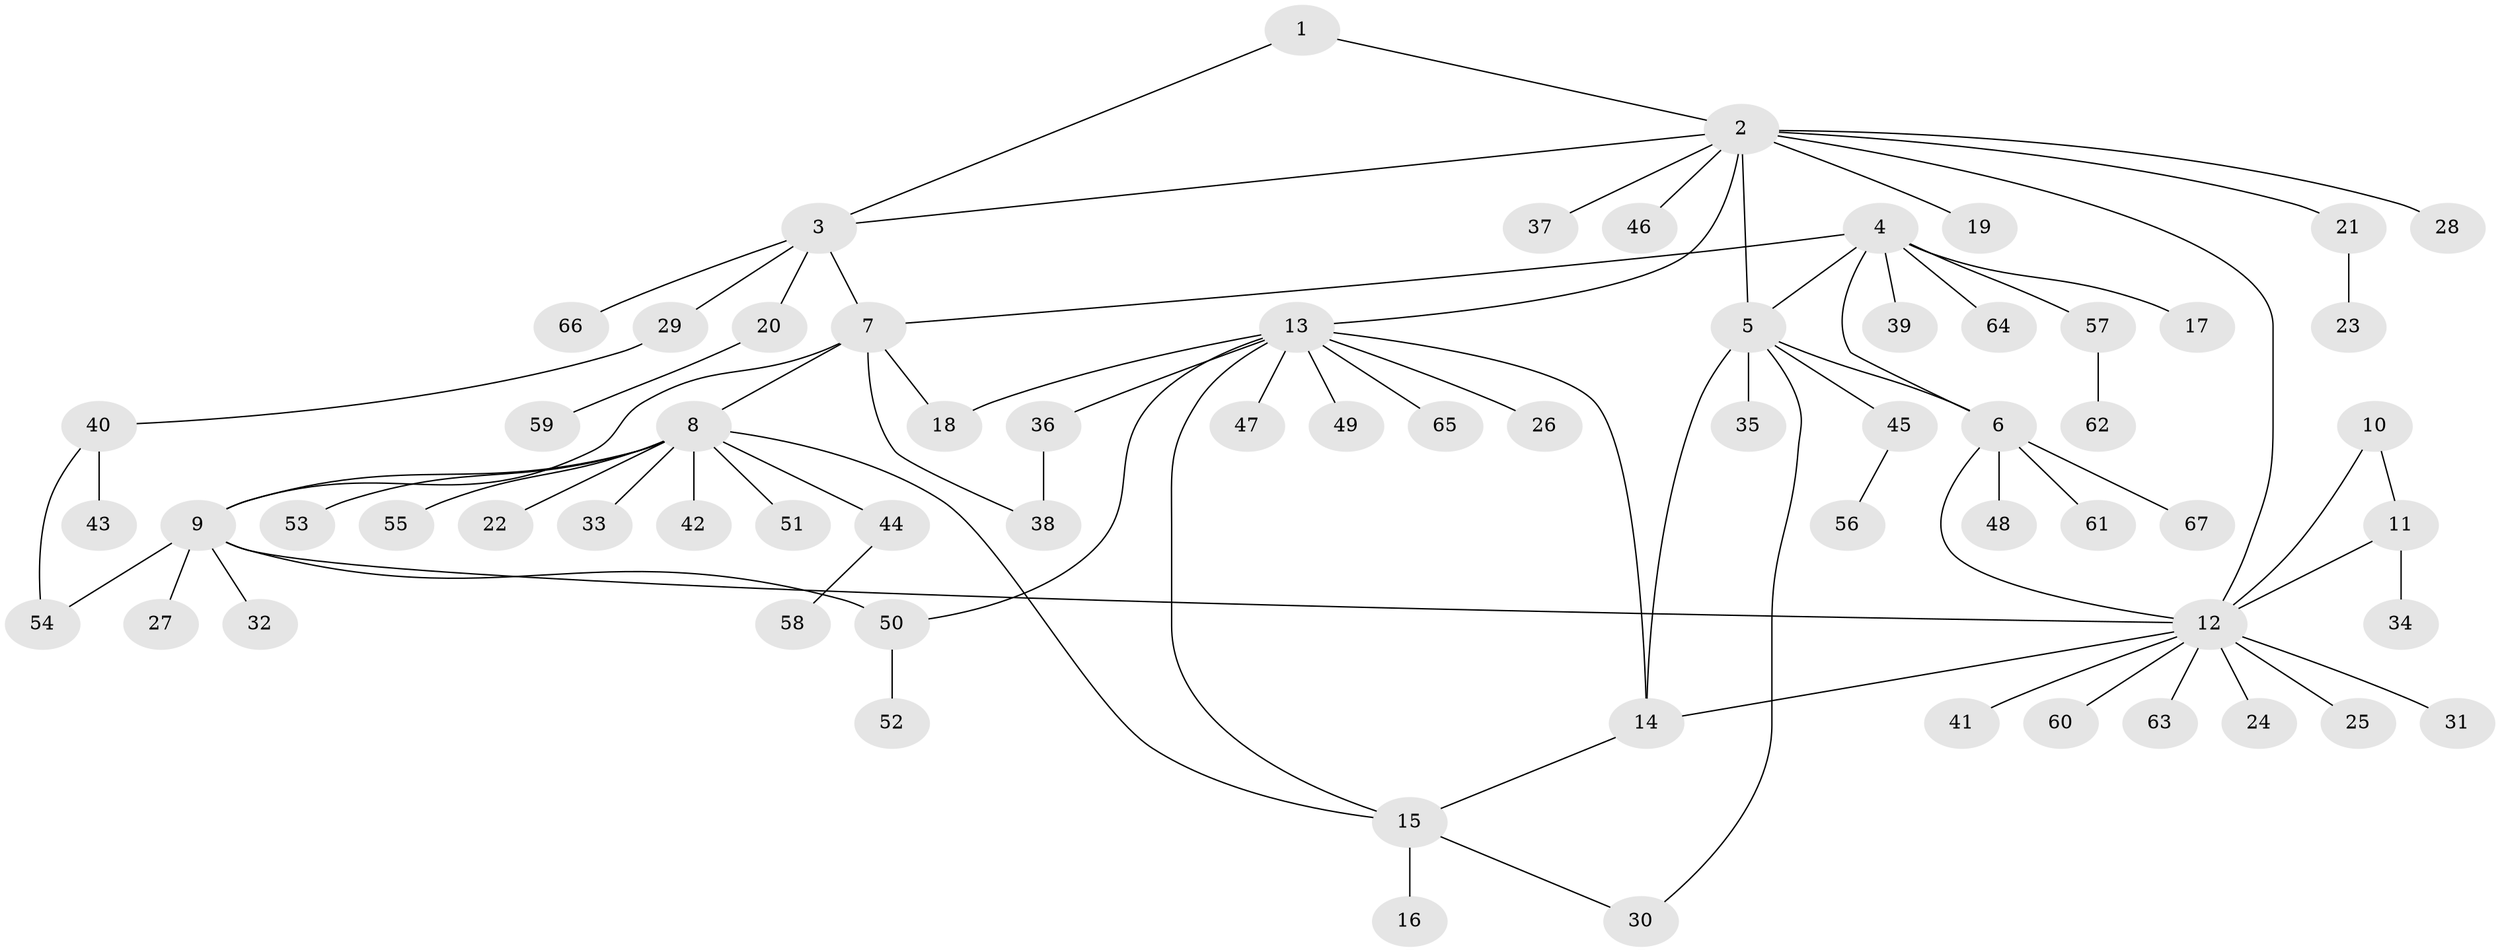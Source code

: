 // coarse degree distribution, {1: 0.7115384615384616, 13: 0.019230769230769232, 10: 0.057692307692307696, 9: 0.019230769230769232, 8: 0.038461538461538464, 2: 0.11538461538461539, 6: 0.019230769230769232, 3: 0.019230769230769232}
// Generated by graph-tools (version 1.1) at 2025/24/03/03/25 07:24:13]
// undirected, 67 vertices, 82 edges
graph export_dot {
graph [start="1"]
  node [color=gray90,style=filled];
  1;
  2;
  3;
  4;
  5;
  6;
  7;
  8;
  9;
  10;
  11;
  12;
  13;
  14;
  15;
  16;
  17;
  18;
  19;
  20;
  21;
  22;
  23;
  24;
  25;
  26;
  27;
  28;
  29;
  30;
  31;
  32;
  33;
  34;
  35;
  36;
  37;
  38;
  39;
  40;
  41;
  42;
  43;
  44;
  45;
  46;
  47;
  48;
  49;
  50;
  51;
  52;
  53;
  54;
  55;
  56;
  57;
  58;
  59;
  60;
  61;
  62;
  63;
  64;
  65;
  66;
  67;
  1 -- 2;
  1 -- 3;
  2 -- 3;
  2 -- 5;
  2 -- 12;
  2 -- 13;
  2 -- 19;
  2 -- 21;
  2 -- 28;
  2 -- 37;
  2 -- 46;
  3 -- 7;
  3 -- 20;
  3 -- 29;
  3 -- 66;
  4 -- 5;
  4 -- 6;
  4 -- 7;
  4 -- 17;
  4 -- 39;
  4 -- 57;
  4 -- 64;
  5 -- 6;
  5 -- 14;
  5 -- 30;
  5 -- 35;
  5 -- 45;
  6 -- 12;
  6 -- 48;
  6 -- 61;
  6 -- 67;
  7 -- 8;
  7 -- 9;
  7 -- 18;
  7 -- 38;
  8 -- 9;
  8 -- 15;
  8 -- 22;
  8 -- 33;
  8 -- 42;
  8 -- 44;
  8 -- 51;
  8 -- 53;
  8 -- 55;
  9 -- 12;
  9 -- 27;
  9 -- 32;
  9 -- 50;
  9 -- 54;
  10 -- 11;
  10 -- 12;
  11 -- 12;
  11 -- 34;
  12 -- 14;
  12 -- 24;
  12 -- 25;
  12 -- 31;
  12 -- 41;
  12 -- 60;
  12 -- 63;
  13 -- 14;
  13 -- 15;
  13 -- 18;
  13 -- 26;
  13 -- 36;
  13 -- 47;
  13 -- 49;
  13 -- 50;
  13 -- 65;
  14 -- 15;
  15 -- 16;
  15 -- 30;
  20 -- 59;
  21 -- 23;
  29 -- 40;
  36 -- 38;
  40 -- 43;
  40 -- 54;
  44 -- 58;
  45 -- 56;
  50 -- 52;
  57 -- 62;
}
